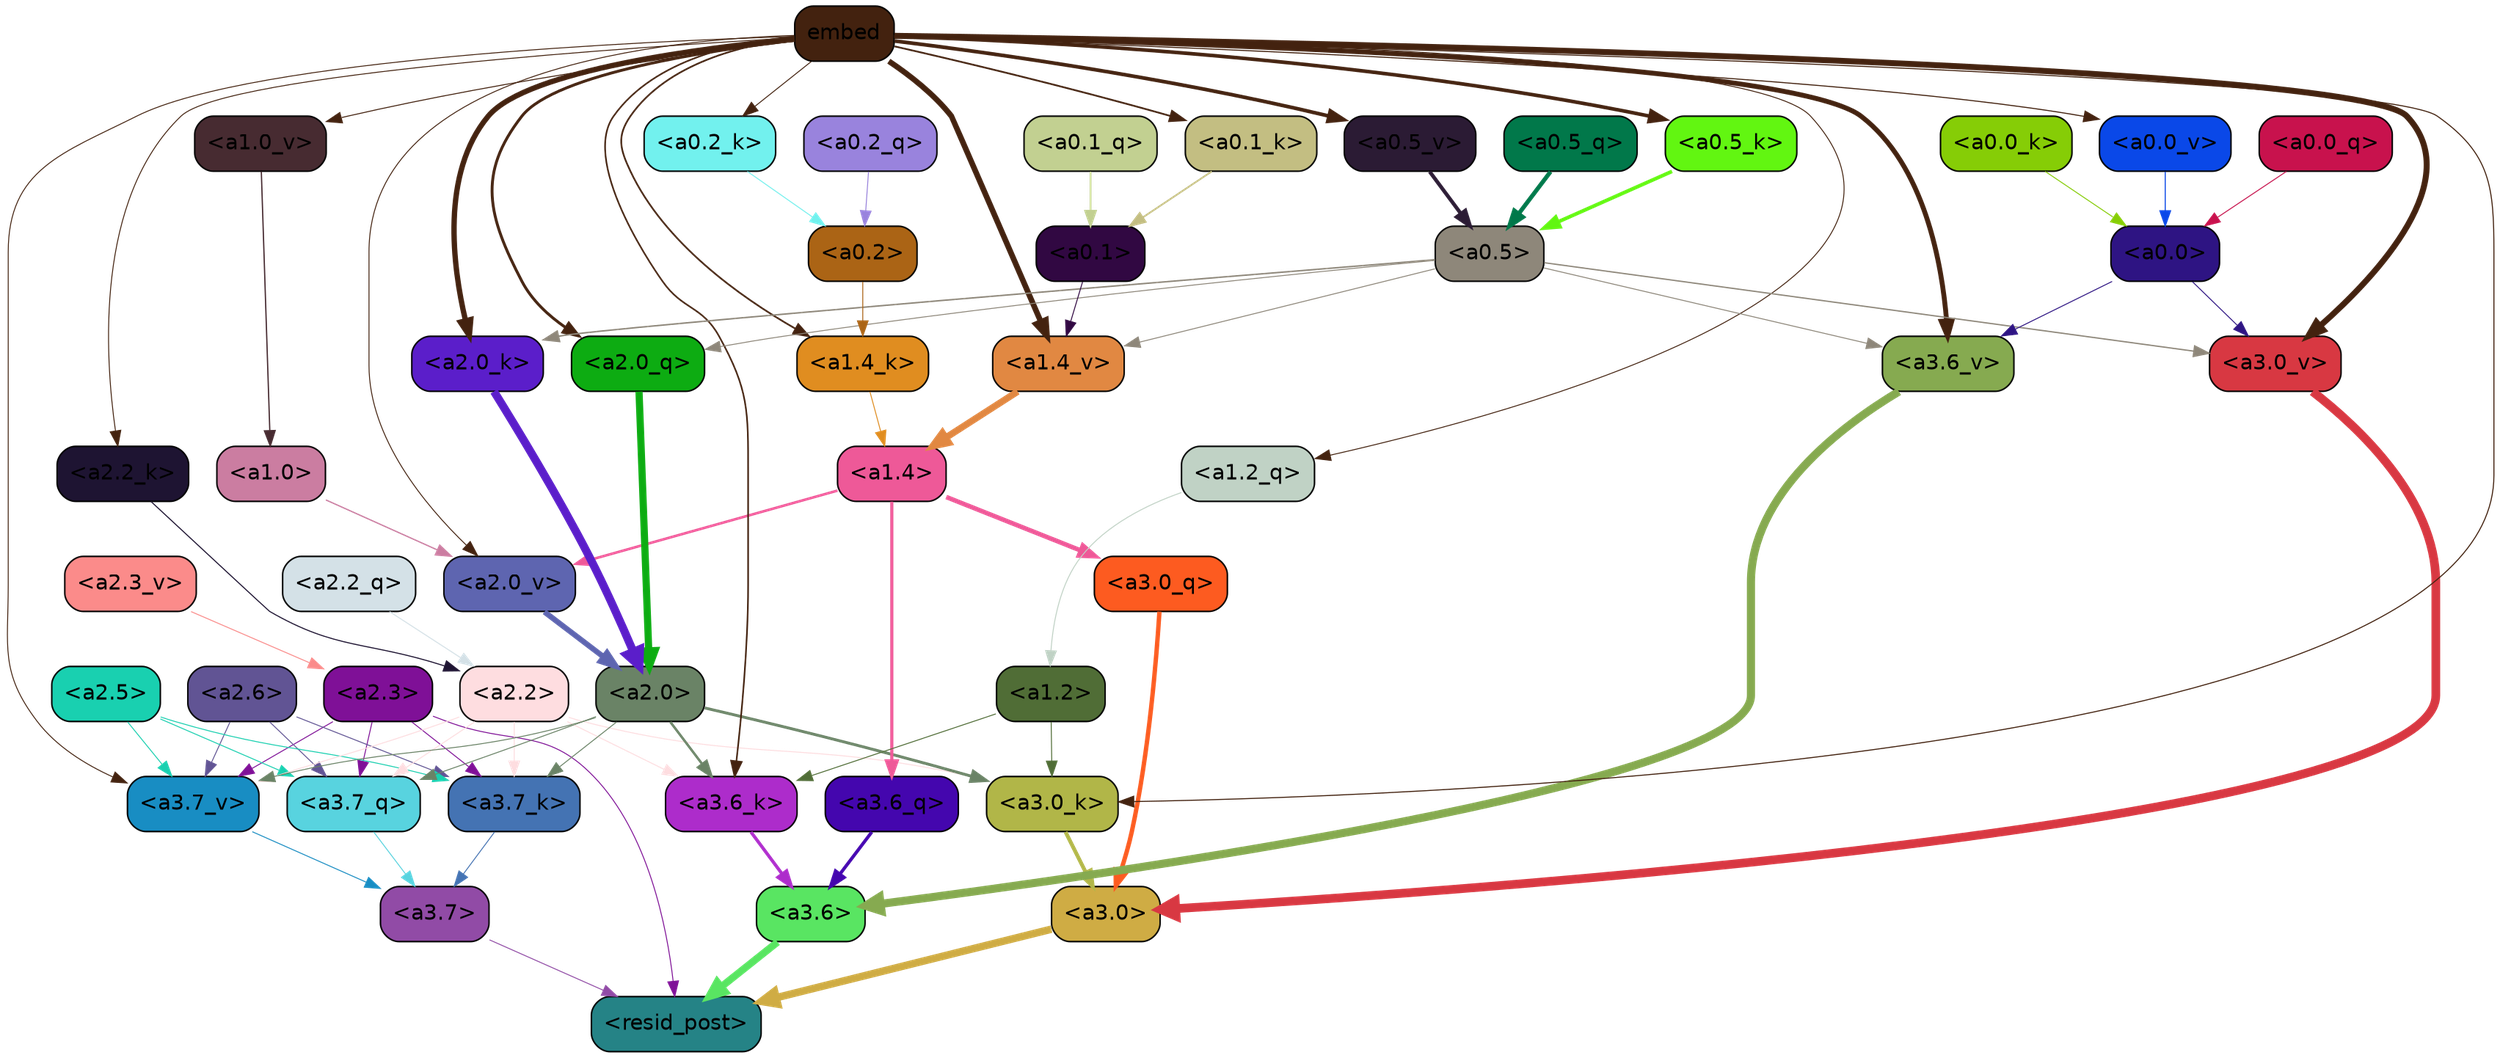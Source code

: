 strict digraph "" {
	graph [bgcolor=transparent,
		layout=dot,
		overlap=false,
		splines=true
	];
	"<a3.7>"	[color=black,
		fillcolor="#914ba6",
		fontname=Helvetica,
		shape=box,
		style="filled, rounded"];
	"<resid_post>"	[color=black,
		fillcolor="#258386",
		fontname=Helvetica,
		shape=box,
		style="filled, rounded"];
	"<a3.7>" -> "<resid_post>"	[color="#914ba6",
		penwidth=0.6];
	"<a3.6>"	[color=black,
		fillcolor="#59e562",
		fontname=Helvetica,
		shape=box,
		style="filled, rounded"];
	"<a3.6>" -> "<resid_post>"	[color="#59e562",
		penwidth=4.751592040061951];
	"<a3.0>"	[color=black,
		fillcolor="#cfac44",
		fontname=Helvetica,
		shape=box,
		style="filled, rounded"];
	"<a3.0>" -> "<resid_post>"	[color="#cfac44",
		penwidth=4.904066681861877];
	"<a2.3>"	[color=black,
		fillcolor="#7f1097",
		fontname=Helvetica,
		shape=box,
		style="filled, rounded"];
	"<a2.3>" -> "<resid_post>"	[color="#7f1097",
		penwidth=0.6];
	"<a3.7_q>"	[color=black,
		fillcolor="#58d3df",
		fontname=Helvetica,
		shape=box,
		style="filled, rounded"];
	"<a2.3>" -> "<a3.7_q>"	[color="#7f1097",
		penwidth=0.6];
	"<a3.7_k>"	[color=black,
		fillcolor="#4473b3",
		fontname=Helvetica,
		shape=box,
		style="filled, rounded"];
	"<a2.3>" -> "<a3.7_k>"	[color="#7f1097",
		penwidth=0.6];
	"<a3.7_v>"	[color=black,
		fillcolor="#188dc3",
		fontname=Helvetica,
		shape=box,
		style="filled, rounded"];
	"<a2.3>" -> "<a3.7_v>"	[color="#7f1097",
		penwidth=0.6];
	"<a3.7_q>" -> "<a3.7>"	[color="#58d3df",
		penwidth=0.6];
	"<a3.6_q>"	[color=black,
		fillcolor="#4406ae",
		fontname=Helvetica,
		shape=box,
		style="filled, rounded"];
	"<a3.6_q>" -> "<a3.6>"	[color="#4406ae",
		penwidth=2.160832464694977];
	"<a3.0_q>"	[color=black,
		fillcolor="#fd5b20",
		fontname=Helvetica,
		shape=box,
		style="filled, rounded"];
	"<a3.0_q>" -> "<a3.0>"	[color="#fd5b20",
		penwidth=2.870753765106201];
	"<a3.7_k>" -> "<a3.7>"	[color="#4473b3",
		penwidth=0.6];
	"<a3.6_k>"	[color=black,
		fillcolor="#ad2ccb",
		fontname=Helvetica,
		shape=box,
		style="filled, rounded"];
	"<a3.6_k>" -> "<a3.6>"	[color="#ad2ccb",
		penwidth=2.13908451795578];
	"<a3.0_k>"	[color=black,
		fillcolor="#b1b648",
		fontname=Helvetica,
		shape=box,
		style="filled, rounded"];
	"<a3.0_k>" -> "<a3.0>"	[color="#b1b648",
		penwidth=2.520303964614868];
	"<a3.7_v>" -> "<a3.7>"	[color="#188dc3",
		penwidth=0.6];
	"<a3.6_v>"	[color=black,
		fillcolor="#86aa50",
		fontname=Helvetica,
		shape=box,
		style="filled, rounded"];
	"<a3.6_v>" -> "<a3.6>"	[color="#86aa50",
		penwidth=5.297133803367615];
	"<a3.0_v>"	[color=black,
		fillcolor="#d83842",
		fontname=Helvetica,
		shape=box,
		style="filled, rounded"];
	"<a3.0_v>" -> "<a3.0>"	[color="#d83842",
		penwidth=5.680712580680847];
	"<a2.6>"	[color=black,
		fillcolor="#615494",
		fontname=Helvetica,
		shape=box,
		style="filled, rounded"];
	"<a2.6>" -> "<a3.7_q>"	[color="#615494",
		penwidth=0.6];
	"<a2.6>" -> "<a3.7_k>"	[color="#615494",
		penwidth=0.6];
	"<a2.6>" -> "<a3.7_v>"	[color="#615494",
		penwidth=0.6];
	"<a2.5>"	[color=black,
		fillcolor="#19d0b0",
		fontname=Helvetica,
		shape=box,
		style="filled, rounded"];
	"<a2.5>" -> "<a3.7_q>"	[color="#19d0b0",
		penwidth=0.6];
	"<a2.5>" -> "<a3.7_k>"	[color="#19d0b0",
		penwidth=0.6];
	"<a2.5>" -> "<a3.7_v>"	[color="#19d0b0",
		penwidth=0.6];
	"<a2.2>"	[color=black,
		fillcolor="#fedde0",
		fontname=Helvetica,
		shape=box,
		style="filled, rounded"];
	"<a2.2>" -> "<a3.7_q>"	[color="#fedde0",
		penwidth=0.6];
	"<a2.2>" -> "<a3.7_k>"	[color="#fedde0",
		penwidth=0.6];
	"<a2.2>" -> "<a3.6_k>"	[color="#fedde0",
		penwidth=0.6];
	"<a2.2>" -> "<a3.0_k>"	[color="#fedde0",
		penwidth=0.6];
	"<a2.2>" -> "<a3.7_v>"	[color="#fedde0",
		penwidth=0.6];
	"<a2.0>"	[color=black,
		fillcolor="#6a8366",
		fontname=Helvetica,
		shape=box,
		style="filled, rounded"];
	"<a2.0>" -> "<a3.7_q>"	[color="#6a8366",
		penwidth=0.6];
	"<a2.0>" -> "<a3.7_k>"	[color="#6a8366",
		penwidth=0.6];
	"<a2.0>" -> "<a3.6_k>"	[color="#6a8366",
		penwidth=1.5897698998451233];
	"<a2.0>" -> "<a3.0_k>"	[color="#6a8366",
		penwidth=1.8405593037605286];
	"<a2.0>" -> "<a3.7_v>"	[color="#6a8366",
		penwidth=0.6];
	"<a1.4>"	[color=black,
		fillcolor="#ee5998",
		fontname=Helvetica,
		shape=box,
		style="filled, rounded"];
	"<a1.4>" -> "<a3.6_q>"	[color="#ee5998",
		penwidth=2.038943290710449];
	"<a1.4>" -> "<a3.0_q>"	[color="#ee5998",
		penwidth=2.9756359085440636];
	"<a2.0_v>"	[color=black,
		fillcolor="#5e65b0",
		fontname=Helvetica,
		shape=box,
		style="filled, rounded"];
	"<a1.4>" -> "<a2.0_v>"	[color="#ee5998",
		penwidth=1.6503054380882531];
	"<a1.2>"	[color=black,
		fillcolor="#506d36",
		fontname=Helvetica,
		shape=box,
		style="filled, rounded"];
	"<a1.2>" -> "<a3.6_k>"	[color="#506d36",
		penwidth=0.6];
	"<a1.2>" -> "<a3.0_k>"	[color="#506d36",
		penwidth=0.6];
	embed	[color=black,
		fillcolor="#43220f",
		fontname=Helvetica,
		shape=box,
		style="filled, rounded"];
	embed -> "<a3.6_k>"	[color="#43220f",
		penwidth=1.046662151813507];
	embed -> "<a3.0_k>"	[color="#43220f",
		penwidth=0.6800519227981567];
	embed -> "<a3.7_v>"	[color="#43220f",
		penwidth=0.6];
	embed -> "<a3.6_v>"	[color="#43220f",
		penwidth=3.1840110421180725];
	embed -> "<a3.0_v>"	[color="#43220f",
		penwidth=3.9005755856633186];
	"<a2.0_q>"	[color=black,
		fillcolor="#0dac12",
		fontname=Helvetica,
		shape=box,
		style="filled, rounded"];
	embed -> "<a2.0_q>"	[color="#43220f",
		penwidth=1.85904461145401];
	"<a2.2_k>"	[color=black,
		fillcolor="#1e1432",
		fontname=Helvetica,
		shape=box,
		style="filled, rounded"];
	embed -> "<a2.2_k>"	[color="#43220f",
		penwidth=0.6];
	"<a2.0_k>"	[color=black,
		fillcolor="#5b1eca",
		fontname=Helvetica,
		shape=box,
		style="filled, rounded"];
	embed -> "<a2.0_k>"	[color="#43220f",
		penwidth=3.5012558698654175];
	embed -> "<a2.0_v>"	[color="#43220f",
		penwidth=0.6];
	"<a1.2_q>"	[color=black,
		fillcolor="#c0d2c5",
		fontname=Helvetica,
		shape=box,
		style="filled, rounded"];
	embed -> "<a1.2_q>"	[color="#43220f",
		penwidth=0.6];
	"<a1.4_k>"	[color=black,
		fillcolor="#e08d20",
		fontname=Helvetica,
		shape=box,
		style="filled, rounded"];
	embed -> "<a1.4_k>"	[color="#43220f",
		penwidth=1.109577551484108];
	"<a1.4_v>"	[color=black,
		fillcolor="#e18842",
		fontname=Helvetica,
		shape=box,
		style="filled, rounded"];
	embed -> "<a1.4_v>"	[color="#43220f",
		penwidth=3.6756038665771484];
	"<a1.0_v>"	[color=black,
		fillcolor="#472b31",
		fontname=Helvetica,
		shape=box,
		style="filled, rounded"];
	embed -> "<a1.0_v>"	[color="#43220f",
		penwidth=0.6254805326461792];
	"<a0.5_k>"	[color=black,
		fillcolor="#62f611",
		fontname=Helvetica,
		shape=box,
		style="filled, rounded"];
	embed -> "<a0.5_k>"	[color="#43220f",
		penwidth=2.3484474644064903];
	"<a0.2_k>"	[color=black,
		fillcolor="#72f1ee",
		fontname=Helvetica,
		shape=box,
		style="filled, rounded"];
	embed -> "<a0.2_k>"	[color="#43220f",
		penwidth=0.6];
	"<a0.1_k>"	[color=black,
		fillcolor="#c3be82",
		fontname=Helvetica,
		shape=box,
		style="filled, rounded"];
	embed -> "<a0.1_k>"	[color="#43220f",
		penwidth=1.1292625404894352];
	"<a0.5_v>"	[color=black,
		fillcolor="#2b1b34",
		fontname=Helvetica,
		shape=box,
		style="filled, rounded"];
	embed -> "<a0.5_v>"	[color="#43220f",
		penwidth=2.386359453201294];
	"<a0.0_v>"	[color=black,
		fillcolor="#0a48e8",
		fontname=Helvetica,
		shape=box,
		style="filled, rounded"];
	embed -> "<a0.0_v>"	[color="#43220f",
		penwidth=0.6885302886366844];
	"<a0.5>"	[color=black,
		fillcolor="#8e877a",
		fontname=Helvetica,
		shape=box,
		style="filled, rounded"];
	"<a0.5>" -> "<a3.6_v>"	[color="#8e877a",
		penwidth=0.6];
	"<a0.5>" -> "<a3.0_v>"	[color="#8e877a",
		penwidth=0.8493617177009583];
	"<a0.5>" -> "<a2.0_q>"	[color="#8e877a",
		penwidth=0.6];
	"<a0.5>" -> "<a2.0_k>"	[color="#8e877a",
		penwidth=0.9490888118743896];
	"<a0.5>" -> "<a1.4_v>"	[color="#8e877a",
		penwidth=0.6066105961799622];
	"<a0.0>"	[color=black,
		fillcolor="#2e1483",
		fontname=Helvetica,
		shape=box,
		style="filled, rounded"];
	"<a0.0>" -> "<a3.6_v>"	[color="#2e1483",
		penwidth=0.6];
	"<a0.0>" -> "<a3.0_v>"	[color="#2e1483",
		penwidth=0.6];
	"<a2.2_q>"	[color=black,
		fillcolor="#d4e1e7",
		fontname=Helvetica,
		shape=box,
		style="filled, rounded"];
	"<a2.2_q>" -> "<a2.2>"	[color="#d4e1e7",
		penwidth=0.6160273104906082];
	"<a2.0_q>" -> "<a2.0>"	[color="#0dac12",
		penwidth=4.690633252263069];
	"<a2.2_k>" -> "<a2.2>"	[color="#1e1432",
		penwidth=0.6862771511077881];
	"<a2.0_k>" -> "<a2.0>"	[color="#5b1eca",
		penwidth=5.3401959836483];
	"<a2.3_v>"	[color=black,
		fillcolor="#fb8b8a",
		fontname=Helvetica,
		shape=box,
		style="filled, rounded"];
	"<a2.3_v>" -> "<a2.3>"	[color="#fb8b8a",
		penwidth=0.6];
	"<a2.0_v>" -> "<a2.0>"	[color="#5e65b0",
		penwidth=3.5938978791236877];
	"<a1.0>"	[color=black,
		fillcolor="#cb7da1",
		fontname=Helvetica,
		shape=box,
		style="filled, rounded"];
	"<a1.0>" -> "<a2.0_v>"	[color="#cb7da1",
		penwidth=0.8279995210468769];
	"<a1.2_q>" -> "<a1.2>"	[color="#c0d2c5",
		penwidth=0.6];
	"<a1.4_k>" -> "<a1.4>"	[color="#e08d20",
		penwidth=0.6];
	"<a1.4_v>" -> "<a1.4>"	[color="#e18842",
		penwidth=4.380064785480499];
	"<a1.0_v>" -> "<a1.0>"	[color="#472b31",
		penwidth=0.8271287679672241];
	"<a0.2>"	[color=black,
		fillcolor="#ab6415",
		fontname=Helvetica,
		shape=box,
		style="filled, rounded"];
	"<a0.2>" -> "<a1.4_k>"	[color="#ab6415",
		penwidth=0.6];
	"<a0.1>"	[color=black,
		fillcolor="#310842",
		fontname=Helvetica,
		shape=box,
		style="filled, rounded"];
	"<a0.1>" -> "<a1.4_v>"	[color="#310842",
		penwidth=0.6];
	"<a0.5_q>"	[color=black,
		fillcolor="#01784a",
		fontname=Helvetica,
		shape=box,
		style="filled, rounded"];
	"<a0.5_q>" -> "<a0.5>"	[color="#01784a",
		penwidth=2.783491373062134];
	"<a0.2_q>"	[color=black,
		fillcolor="#9983dd",
		fontname=Helvetica,
		shape=box,
		style="filled, rounded"];
	"<a0.2_q>" -> "<a0.2>"	[color="#9983dd",
		penwidth=0.6];
	"<a0.1_q>"	[color=black,
		fillcolor="#c2d091",
		fontname=Helvetica,
		shape=box,
		style="filled, rounded"];
	"<a0.1_q>" -> "<a0.1>"	[color="#c2d091",
		penwidth=1.1970256567001343];
	"<a0.0_q>"	[color=black,
		fillcolor="#c8124d",
		fontname=Helvetica,
		shape=box,
		style="filled, rounded"];
	"<a0.0_q>" -> "<a0.0>"	[color="#c8124d",
		penwidth=0.6];
	"<a0.5_k>" -> "<a0.5>"	[color="#62f611",
		penwidth=2.3484413623809814];
	"<a0.2_k>" -> "<a0.2>"	[color="#72f1ee",
		penwidth=0.6];
	"<a0.1_k>" -> "<a0.1>"	[color="#c3be82",
		penwidth=1.1292529106140137];
	"<a0.0_k>"	[color=black,
		fillcolor="#86cd06",
		fontname=Helvetica,
		shape=box,
		style="filled, rounded"];
	"<a0.0_k>" -> "<a0.0>"	[color="#86cd06",
		penwidth=0.6];
	"<a0.5_v>" -> "<a0.5>"	[color="#2b1b34",
		penwidth=2.4365723617374897];
	"<a0.0_v>" -> "<a0.0>"	[color="#0a48e8",
		penwidth=0.6885303854942322];
}
